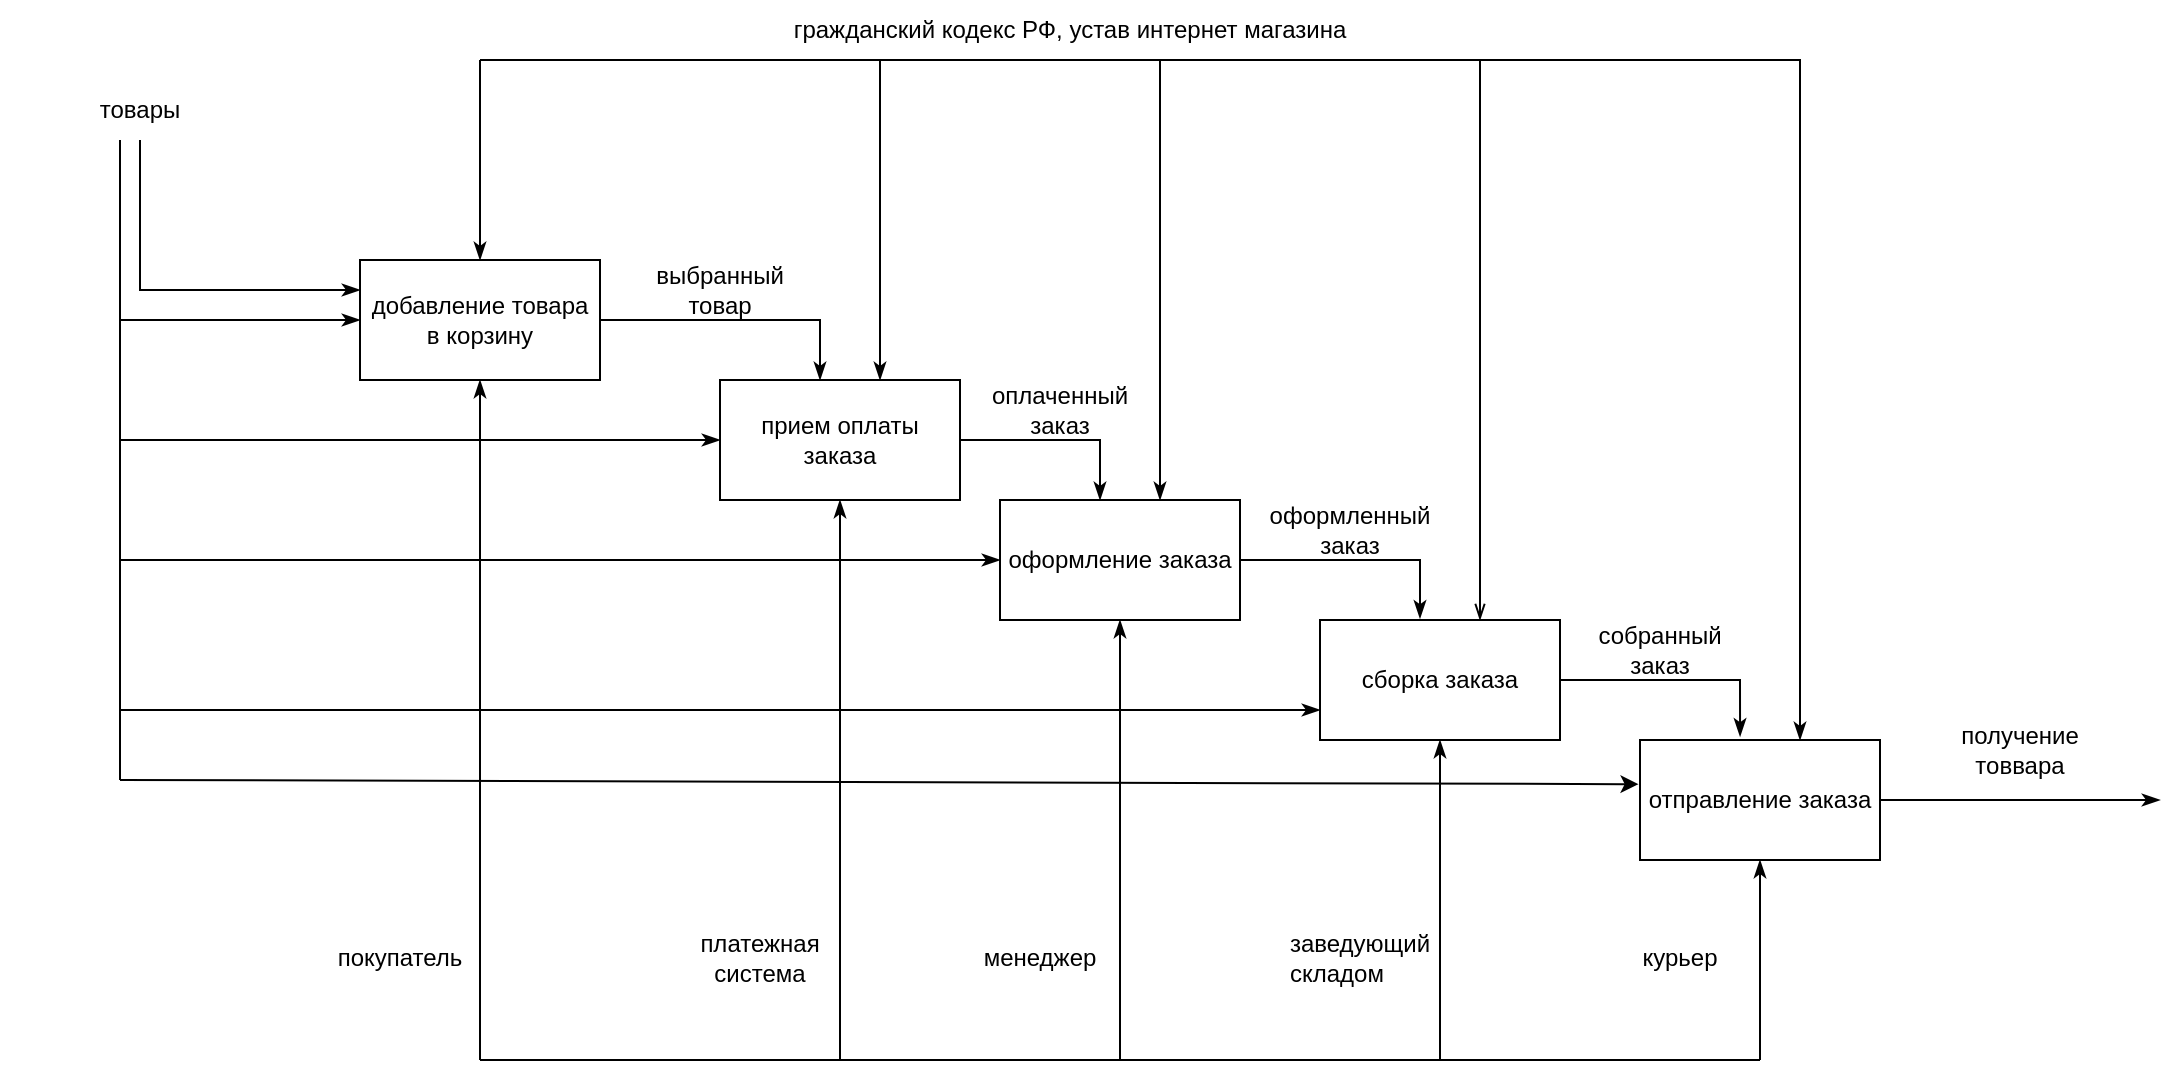 <mxfile version="20.7.4" type="github">
  <diagram id="glhK0zOpFnoQOq7FCIw7" name="Страница 1">
    <mxGraphModel dx="1862" dy="544" grid="1" gridSize="10" guides="1" tooltips="1" connect="1" arrows="1" fold="1" page="1" pageScale="1" pageWidth="827" pageHeight="1169" math="0" shadow="0">
      <root>
        <mxCell id="0" />
        <mxCell id="1" parent="0" />
        <mxCell id="yz2SOgv6ChgbIjhnNK0O-1" value="гражданский кодекс РФ, устав интернет магазина" style="text;html=1;strokeColor=none;fillColor=none;align=center;verticalAlign=middle;whiteSpace=wrap;rounded=0;" parent="1" vertex="1">
          <mxGeometry x="280" y="90" width="310" height="30" as="geometry" />
        </mxCell>
        <mxCell id="yz2SOgv6ChgbIjhnNK0O-11" style="edgeStyle=orthogonalEdgeStyle;rounded=0;orthogonalLoop=1;jettySize=auto;html=1;endArrow=none;endFill=0;startArrow=classicThin;startFill=1;" parent="1" source="yz2SOgv6ChgbIjhnNK0O-2" edge="1">
          <mxGeometry relative="1" as="geometry">
            <mxPoint x="140" y="120" as="targetPoint" />
          </mxGeometry>
        </mxCell>
        <mxCell id="yz2SOgv6ChgbIjhnNK0O-25" style="edgeStyle=orthogonalEdgeStyle;rounded=0;orthogonalLoop=1;jettySize=auto;html=1;entryX=0.417;entryY=0;entryDx=0;entryDy=0;entryPerimeter=0;startArrow=none;startFill=0;endArrow=classicThin;endFill=1;" parent="1" source="yz2SOgv6ChgbIjhnNK0O-2" target="yz2SOgv6ChgbIjhnNK0O-3" edge="1">
          <mxGeometry relative="1" as="geometry">
            <Array as="points">
              <mxPoint x="310" y="250" />
              <mxPoint x="310" y="280" />
            </Array>
          </mxGeometry>
        </mxCell>
        <mxCell id="l5fiwy4r65FgzJMoBx0N-13" style="edgeStyle=orthogonalEdgeStyle;rounded=0;orthogonalLoop=1;jettySize=auto;html=1;startArrow=classicThin;startFill=1;endArrow=none;endFill=0;" parent="1" source="yz2SOgv6ChgbIjhnNK0O-2" edge="1">
          <mxGeometry relative="1" as="geometry">
            <mxPoint x="140" y="620" as="targetPoint" />
          </mxGeometry>
        </mxCell>
        <mxCell id="yz2SOgv6ChgbIjhnNK0O-2" value="добавление товара в корзину" style="rounded=0;whiteSpace=wrap;html=1;" parent="1" vertex="1">
          <mxGeometry x="80" y="220" width="120" height="60" as="geometry" />
        </mxCell>
        <mxCell id="yz2SOgv6ChgbIjhnNK0O-13" style="edgeStyle=orthogonalEdgeStyle;rounded=0;orthogonalLoop=1;jettySize=auto;html=1;endArrow=none;endFill=0;startArrow=classicThin;startFill=1;" parent="1" source="yz2SOgv6ChgbIjhnNK0O-3" edge="1">
          <mxGeometry relative="1" as="geometry">
            <mxPoint x="300" y="120" as="targetPoint" />
            <Array as="points">
              <mxPoint x="340" y="120" />
            </Array>
          </mxGeometry>
        </mxCell>
        <mxCell id="yz2SOgv6ChgbIjhnNK0O-26" style="edgeStyle=orthogonalEdgeStyle;rounded=0;orthogonalLoop=1;jettySize=auto;html=1;startArrow=none;startFill=0;endArrow=classicThin;endFill=1;" parent="1" source="yz2SOgv6ChgbIjhnNK0O-3" target="yz2SOgv6ChgbIjhnNK0O-4" edge="1">
          <mxGeometry relative="1" as="geometry">
            <Array as="points">
              <mxPoint x="450" y="310" />
            </Array>
          </mxGeometry>
        </mxCell>
        <mxCell id="yz2SOgv6ChgbIjhnNK0O-37" style="edgeStyle=orthogonalEdgeStyle;rounded=0;orthogonalLoop=1;jettySize=auto;html=1;startArrow=classicThin;startFill=1;endArrow=none;endFill=0;" parent="1" source="yz2SOgv6ChgbIjhnNK0O-3" edge="1">
          <mxGeometry relative="1" as="geometry">
            <mxPoint x="-40" y="310" as="targetPoint" />
          </mxGeometry>
        </mxCell>
        <mxCell id="l5fiwy4r65FgzJMoBx0N-9" style="edgeStyle=orthogonalEdgeStyle;rounded=0;orthogonalLoop=1;jettySize=auto;html=1;endArrow=none;endFill=0;startArrow=classicThin;startFill=1;" parent="1" source="yz2SOgv6ChgbIjhnNK0O-3" edge="1">
          <mxGeometry relative="1" as="geometry">
            <mxPoint x="320" y="620" as="targetPoint" />
          </mxGeometry>
        </mxCell>
        <mxCell id="yz2SOgv6ChgbIjhnNK0O-3" value="прием оплаты заказа" style="rounded=0;whiteSpace=wrap;html=1;" parent="1" vertex="1">
          <mxGeometry x="260" y="280" width="120" height="60" as="geometry" />
        </mxCell>
        <mxCell id="yz2SOgv6ChgbIjhnNK0O-15" style="edgeStyle=orthogonalEdgeStyle;rounded=0;orthogonalLoop=1;jettySize=auto;html=1;endArrow=none;endFill=0;startArrow=classicThin;startFill=1;" parent="1" source="yz2SOgv6ChgbIjhnNK0O-4" edge="1">
          <mxGeometry relative="1" as="geometry">
            <mxPoint x="460" y="120" as="targetPoint" />
            <Array as="points">
              <mxPoint x="480" y="120" />
            </Array>
          </mxGeometry>
        </mxCell>
        <mxCell id="yz2SOgv6ChgbIjhnNK0O-27" style="edgeStyle=orthogonalEdgeStyle;rounded=0;orthogonalLoop=1;jettySize=auto;html=1;entryX=0.412;entryY=-0.014;entryDx=0;entryDy=0;startArrow=none;startFill=0;endArrow=classicThin;endFill=1;entryPerimeter=0;" parent="1" source="yz2SOgv6ChgbIjhnNK0O-4" target="yz2SOgv6ChgbIjhnNK0O-5" edge="1">
          <mxGeometry relative="1" as="geometry">
            <Array as="points">
              <mxPoint x="610" y="370" />
              <mxPoint x="610" y="399" />
            </Array>
          </mxGeometry>
        </mxCell>
        <mxCell id="yz2SOgv6ChgbIjhnNK0O-39" style="edgeStyle=orthogonalEdgeStyle;rounded=0;orthogonalLoop=1;jettySize=auto;html=1;startArrow=classicThin;startFill=1;endArrow=none;endFill=0;" parent="1" source="yz2SOgv6ChgbIjhnNK0O-4" edge="1">
          <mxGeometry relative="1" as="geometry">
            <mxPoint x="-40" y="370" as="targetPoint" />
          </mxGeometry>
        </mxCell>
        <mxCell id="l5fiwy4r65FgzJMoBx0N-12" style="edgeStyle=orthogonalEdgeStyle;rounded=0;orthogonalLoop=1;jettySize=auto;html=1;startArrow=classicThin;startFill=1;endArrow=none;endFill=0;" parent="1" source="yz2SOgv6ChgbIjhnNK0O-4" edge="1">
          <mxGeometry relative="1" as="geometry">
            <mxPoint x="460" y="620" as="targetPoint" />
          </mxGeometry>
        </mxCell>
        <mxCell id="yz2SOgv6ChgbIjhnNK0O-4" value="оформление заказа" style="rounded=0;whiteSpace=wrap;html=1;" parent="1" vertex="1">
          <mxGeometry x="400" y="340" width="120" height="60" as="geometry" />
        </mxCell>
        <mxCell id="yz2SOgv6ChgbIjhnNK0O-17" style="edgeStyle=orthogonalEdgeStyle;rounded=0;orthogonalLoop=1;jettySize=auto;html=1;endArrow=none;endFill=0;startArrow=openThin;startFill=0;" parent="1" source="yz2SOgv6ChgbIjhnNK0O-5" edge="1">
          <mxGeometry relative="1" as="geometry">
            <mxPoint x="620" y="120" as="targetPoint" />
            <Array as="points">
              <mxPoint x="640" y="120" />
            </Array>
          </mxGeometry>
        </mxCell>
        <mxCell id="l5fiwy4r65FgzJMoBx0N-11" style="edgeStyle=orthogonalEdgeStyle;rounded=0;orthogonalLoop=1;jettySize=auto;html=1;startArrow=classicThin;startFill=1;endArrow=none;endFill=0;" parent="1" source="yz2SOgv6ChgbIjhnNK0O-5" edge="1">
          <mxGeometry relative="1" as="geometry">
            <mxPoint x="620" y="620" as="targetPoint" />
          </mxGeometry>
        </mxCell>
        <mxCell id="l5fiwy4r65FgzJMoBx0N-21" style="edgeStyle=orthogonalEdgeStyle;rounded=0;orthogonalLoop=1;jettySize=auto;html=1;entryX=0.417;entryY=-0.03;entryDx=0;entryDy=0;startArrow=none;startFill=0;endArrow=classicThin;endFill=1;entryPerimeter=0;" parent="1" source="yz2SOgv6ChgbIjhnNK0O-5" target="l5fiwy4r65FgzJMoBx0N-18" edge="1">
          <mxGeometry relative="1" as="geometry">
            <Array as="points">
              <mxPoint x="770" y="430" />
            </Array>
          </mxGeometry>
        </mxCell>
        <mxCell id="yz2SOgv6ChgbIjhnNK0O-5" value="сборка заказа" style="rounded=0;whiteSpace=wrap;html=1;" parent="1" vertex="1">
          <mxGeometry x="560" y="400" width="120" height="60" as="geometry" />
        </mxCell>
        <mxCell id="yz2SOgv6ChgbIjhnNK0O-23" style="edgeStyle=orthogonalEdgeStyle;rounded=0;orthogonalLoop=1;jettySize=auto;html=1;entryX=0;entryY=0.25;entryDx=0;entryDy=0;startArrow=none;startFill=0;endArrow=classicThin;endFill=1;exitX=0.5;exitY=1;exitDx=0;exitDy=0;" parent="1" source="yz2SOgv6ChgbIjhnNK0O-6" target="yz2SOgv6ChgbIjhnNK0O-2" edge="1">
          <mxGeometry relative="1" as="geometry" />
        </mxCell>
        <mxCell id="yz2SOgv6ChgbIjhnNK0O-24" style="edgeStyle=orthogonalEdgeStyle;rounded=0;orthogonalLoop=1;jettySize=auto;html=1;entryX=0;entryY=0.75;entryDx=0;entryDy=0;startArrow=none;startFill=0;endArrow=classicThin;endFill=1;" parent="1" target="yz2SOgv6ChgbIjhnNK0O-5" edge="1">
          <mxGeometry relative="1" as="geometry">
            <Array as="points">
              <mxPoint x="-40" y="160" />
              <mxPoint x="-40" y="445" />
            </Array>
            <mxPoint x="-40" y="170" as="sourcePoint" />
          </mxGeometry>
        </mxCell>
        <mxCell id="yz2SOgv6ChgbIjhnNK0O-6" value="товары" style="text;html=1;strokeColor=none;fillColor=none;align=center;verticalAlign=middle;whiteSpace=wrap;rounded=0;" parent="1" vertex="1">
          <mxGeometry x="-100" y="130" width="140" height="30" as="geometry" />
        </mxCell>
        <mxCell id="yz2SOgv6ChgbIjhnNK0O-9" value="" style="endArrow=none;html=1;rounded=0;" parent="1" edge="1">
          <mxGeometry width="50" height="50" relative="1" as="geometry">
            <mxPoint x="140" y="120" as="sourcePoint" />
            <mxPoint x="780" y="120" as="targetPoint" />
          </mxGeometry>
        </mxCell>
        <mxCell id="yz2SOgv6ChgbIjhnNK0O-20" value="собранный &lt;br&gt;заказ" style="text;html=1;strokeColor=none;fillColor=none;align=center;verticalAlign=middle;whiteSpace=wrap;rounded=0;" parent="1" vertex="1">
          <mxGeometry x="670" y="400" width="120" height="30" as="geometry" />
        </mxCell>
        <mxCell id="yz2SOgv6ChgbIjhnNK0O-35" value="" style="endArrow=classicThin;html=1;rounded=0;entryX=0;entryY=0.5;entryDx=0;entryDy=0;endFill=1;" parent="1" target="yz2SOgv6ChgbIjhnNK0O-2" edge="1">
          <mxGeometry width="50" height="50" relative="1" as="geometry">
            <mxPoint x="-40" y="250" as="sourcePoint" />
            <mxPoint x="70" y="250" as="targetPoint" />
          </mxGeometry>
        </mxCell>
        <mxCell id="l5fiwy4r65FgzJMoBx0N-3" value="выбранный &lt;br&gt;товар" style="text;html=1;strokeColor=none;fillColor=none;align=center;verticalAlign=middle;whiteSpace=wrap;rounded=0;" parent="1" vertex="1">
          <mxGeometry x="200" y="220" width="120" height="30" as="geometry" />
        </mxCell>
        <mxCell id="l5fiwy4r65FgzJMoBx0N-7" value="оплаченный заказ" style="text;html=1;strokeColor=none;fillColor=none;align=center;verticalAlign=middle;whiteSpace=wrap;rounded=0;" parent="1" vertex="1">
          <mxGeometry x="400" y="280" width="60" height="30" as="geometry" />
        </mxCell>
        <mxCell id="l5fiwy4r65FgzJMoBx0N-8" value="&lt;font&gt;оформленный&lt;/font&gt;&lt;br&gt;&lt;font&gt;заказ&lt;/font&gt;" style="text;html=1;strokeColor=none;fillColor=none;align=center;verticalAlign=middle;whiteSpace=wrap;rounded=0;" parent="1" vertex="1">
          <mxGeometry x="540" y="340" width="70" height="30" as="geometry" />
        </mxCell>
        <mxCell id="l5fiwy4r65FgzJMoBx0N-10" value="" style="endArrow=none;html=1;rounded=0;endFill=0;" parent="1" edge="1">
          <mxGeometry width="50" height="50" relative="1" as="geometry">
            <mxPoint x="140" y="620" as="sourcePoint" />
            <mxPoint x="780" y="620" as="targetPoint" />
          </mxGeometry>
        </mxCell>
        <mxCell id="l5fiwy4r65FgzJMoBx0N-14" value="покупатель" style="text;html=1;strokeColor=none;fillColor=none;align=center;verticalAlign=middle;whiteSpace=wrap;rounded=0;" parent="1" vertex="1">
          <mxGeometry x="70" y="554" width="60" height="30" as="geometry" />
        </mxCell>
        <mxCell id="l5fiwy4r65FgzJMoBx0N-15" value="менеджер" style="text;html=1;strokeColor=none;fillColor=none;align=center;verticalAlign=middle;whiteSpace=wrap;rounded=0;" parent="1" vertex="1">
          <mxGeometry x="390" y="554" width="60" height="30" as="geometry" />
        </mxCell>
        <mxCell id="l5fiwy4r65FgzJMoBx0N-16" value="платежная система" style="text;html=1;strokeColor=none;fillColor=none;align=center;verticalAlign=middle;whiteSpace=wrap;rounded=0;" parent="1" vertex="1">
          <mxGeometry x="250" y="554" width="60" height="30" as="geometry" />
        </mxCell>
        <mxCell id="l5fiwy4r65FgzJMoBx0N-17" value="&lt;div style=&quot;text-align: start;&quot;&gt;заведующий складом&lt;/div&gt;" style="text;html=1;strokeColor=none;fillColor=none;align=center;verticalAlign=middle;whiteSpace=wrap;rounded=0;" parent="1" vertex="1">
          <mxGeometry x="550" y="554" width="60" height="30" as="geometry" />
        </mxCell>
        <mxCell id="l5fiwy4r65FgzJMoBx0N-22" style="edgeStyle=orthogonalEdgeStyle;rounded=0;orthogonalLoop=1;jettySize=auto;html=1;startArrow=classicThin;startFill=1;endArrow=none;endFill=0;" parent="1" source="l5fiwy4r65FgzJMoBx0N-18" edge="1">
          <mxGeometry relative="1" as="geometry">
            <mxPoint x="780.0" y="120" as="targetPoint" />
            <Array as="points">
              <mxPoint x="800" y="120" />
            </Array>
          </mxGeometry>
        </mxCell>
        <mxCell id="l5fiwy4r65FgzJMoBx0N-23" style="edgeStyle=orthogonalEdgeStyle;rounded=0;orthogonalLoop=1;jettySize=auto;html=1;startArrow=classicThin;startFill=1;endArrow=none;endFill=0;" parent="1" source="l5fiwy4r65FgzJMoBx0N-18" edge="1">
          <mxGeometry relative="1" as="geometry">
            <mxPoint x="780.0" y="620" as="targetPoint" />
          </mxGeometry>
        </mxCell>
        <mxCell id="l5fiwy4r65FgzJMoBx0N-25" style="edgeStyle=orthogonalEdgeStyle;rounded=0;orthogonalLoop=1;jettySize=auto;html=1;startArrow=none;startFill=0;endArrow=classicThin;endFill=1;" parent="1" source="l5fiwy4r65FgzJMoBx0N-18" edge="1">
          <mxGeometry relative="1" as="geometry">
            <mxPoint x="980.0" y="490" as="targetPoint" />
          </mxGeometry>
        </mxCell>
        <mxCell id="l5fiwy4r65FgzJMoBx0N-18" value="отправление заказа" style="rounded=0;whiteSpace=wrap;html=1;" parent="1" vertex="1">
          <mxGeometry x="720" y="460" width="120" height="60" as="geometry" />
        </mxCell>
        <mxCell id="l5fiwy4r65FgzJMoBx0N-24" value="курьер" style="text;html=1;strokeColor=none;fillColor=none;align=center;verticalAlign=middle;whiteSpace=wrap;rounded=0;" parent="1" vertex="1">
          <mxGeometry x="710" y="554" width="60" height="30" as="geometry" />
        </mxCell>
        <mxCell id="l5fiwy4r65FgzJMoBx0N-26" value="получение товвара" style="text;html=1;strokeColor=none;fillColor=none;align=center;verticalAlign=middle;whiteSpace=wrap;rounded=0;" parent="1" vertex="1">
          <mxGeometry x="880" y="450" width="60" height="30" as="geometry" />
        </mxCell>
        <mxCell id="l5fiwy4r65FgzJMoBx0N-27" value="" style="endArrow=none;html=1;rounded=0;" parent="1" edge="1">
          <mxGeometry width="50" height="50" relative="1" as="geometry">
            <mxPoint x="-40" y="480" as="sourcePoint" />
            <mxPoint x="-40" y="440" as="targetPoint" />
          </mxGeometry>
        </mxCell>
        <mxCell id="l5fiwy4r65FgzJMoBx0N-28" value="" style="endArrow=classic;html=1;rounded=0;entryX=-0.006;entryY=0.368;entryDx=0;entryDy=0;entryPerimeter=0;" parent="1" target="l5fiwy4r65FgzJMoBx0N-18" edge="1">
          <mxGeometry width="50" height="50" relative="1" as="geometry">
            <mxPoint x="-40" y="480" as="sourcePoint" />
            <mxPoint x="430" y="430" as="targetPoint" />
          </mxGeometry>
        </mxCell>
      </root>
    </mxGraphModel>
  </diagram>
</mxfile>
